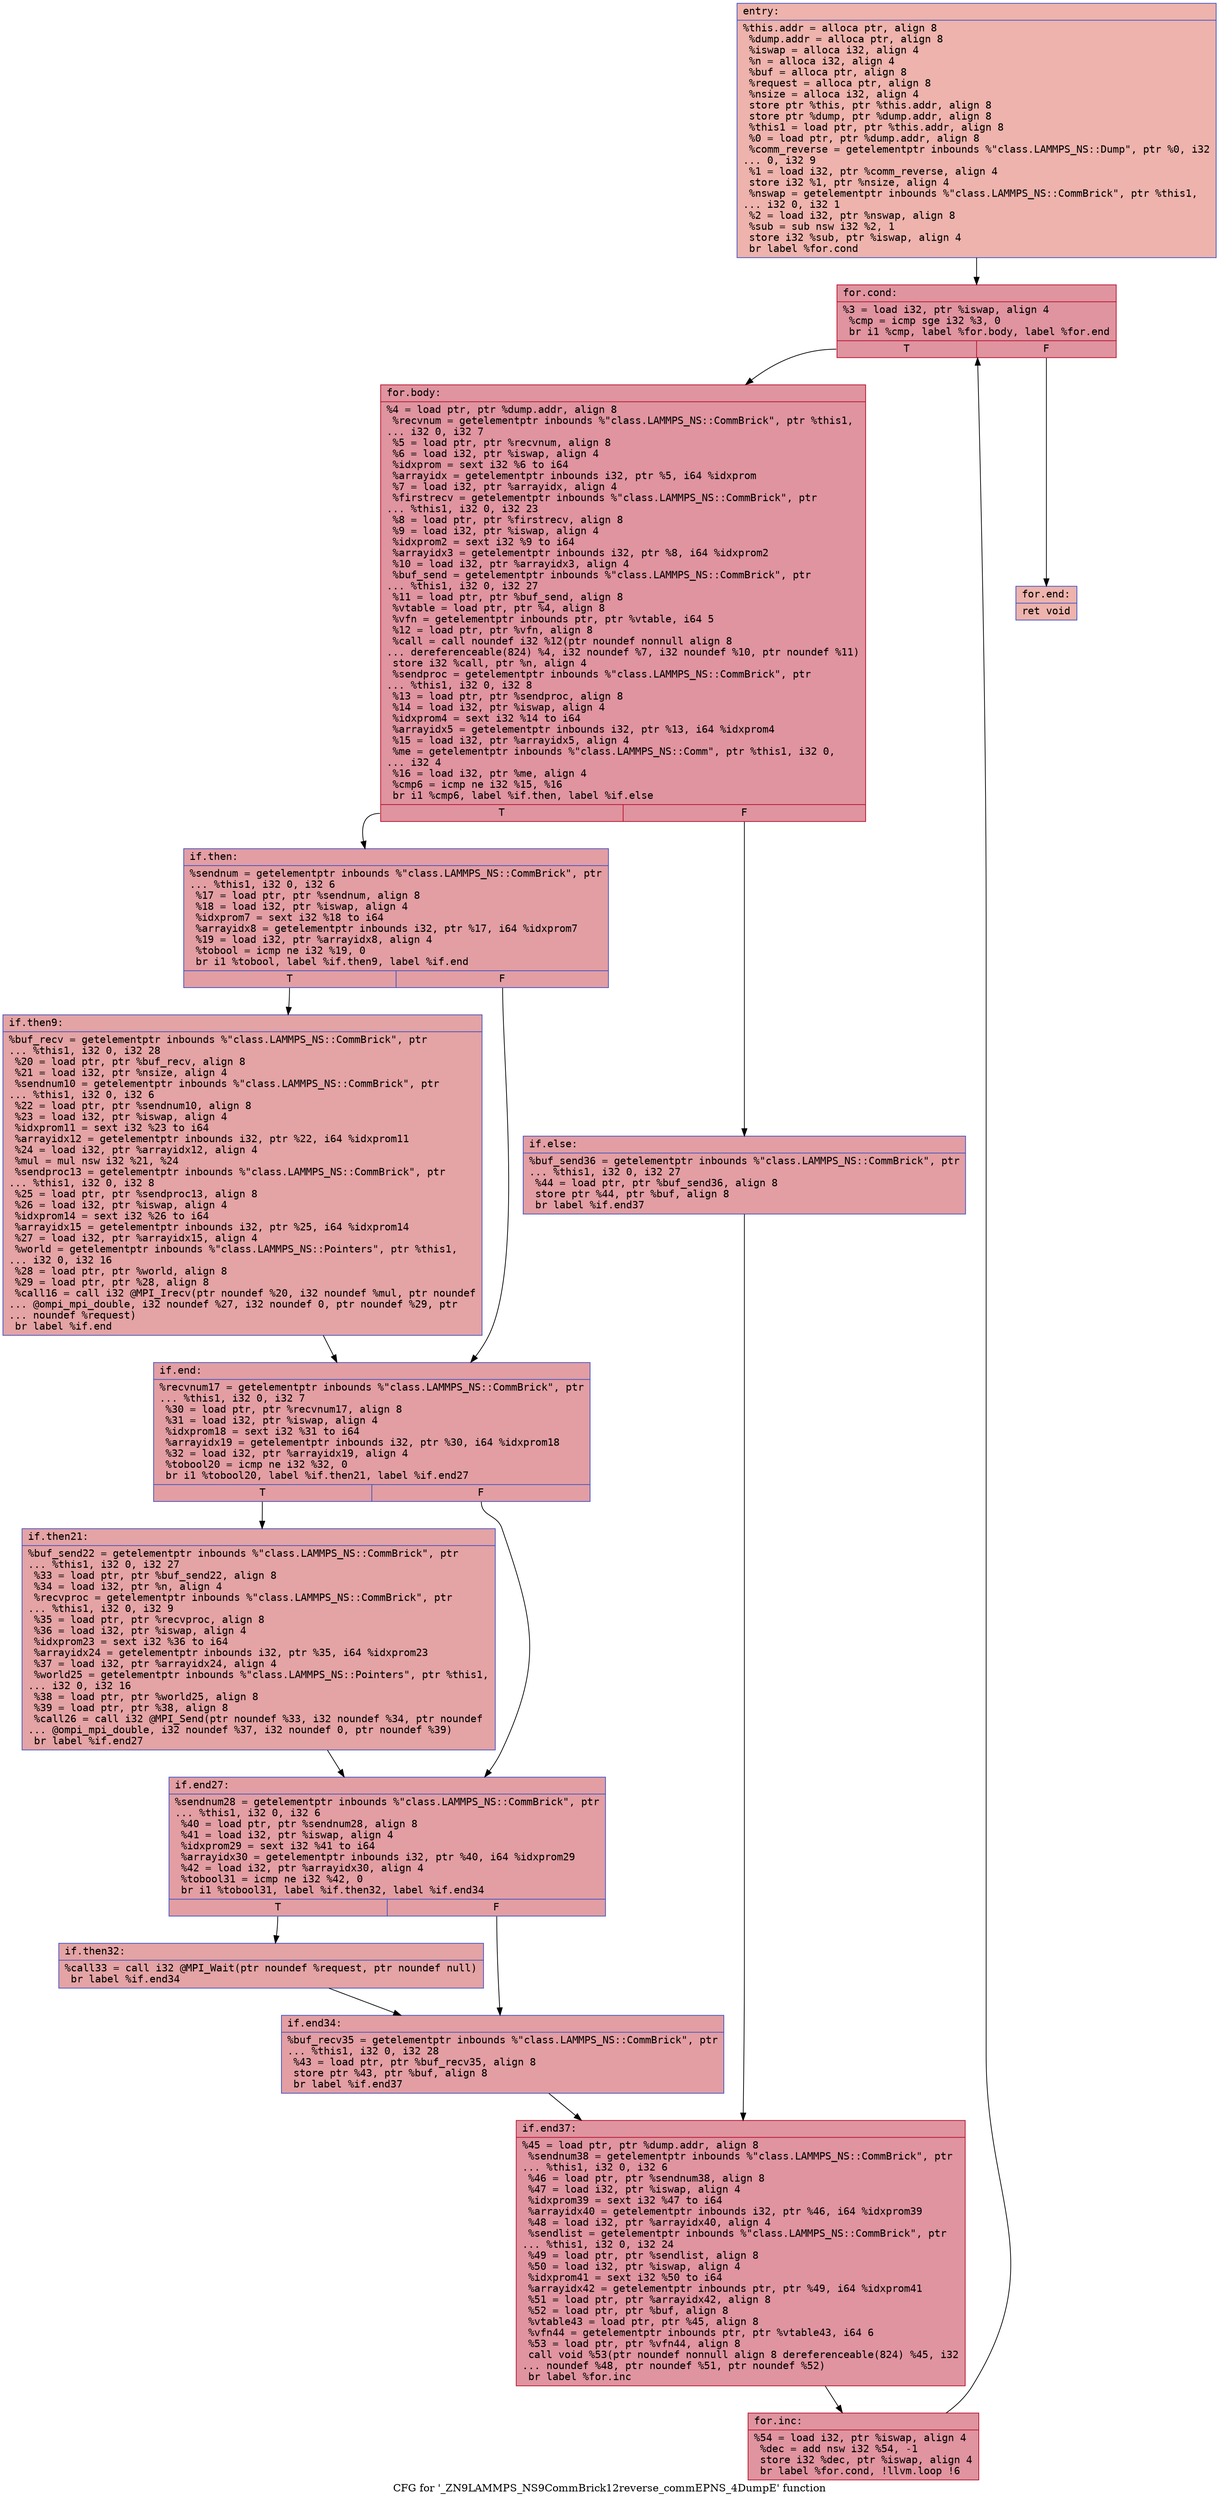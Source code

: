 digraph "CFG for '_ZN9LAMMPS_NS9CommBrick12reverse_commEPNS_4DumpE' function" {
	label="CFG for '_ZN9LAMMPS_NS9CommBrick12reverse_commEPNS_4DumpE' function";

	Node0x561fb30a17d0 [shape=record,color="#3d50c3ff", style=filled, fillcolor="#d6524470" fontname="Courier",label="{entry:\l|  %this.addr = alloca ptr, align 8\l  %dump.addr = alloca ptr, align 8\l  %iswap = alloca i32, align 4\l  %n = alloca i32, align 4\l  %buf = alloca ptr, align 8\l  %request = alloca ptr, align 8\l  %nsize = alloca i32, align 4\l  store ptr %this, ptr %this.addr, align 8\l  store ptr %dump, ptr %dump.addr, align 8\l  %this1 = load ptr, ptr %this.addr, align 8\l  %0 = load ptr, ptr %dump.addr, align 8\l  %comm_reverse = getelementptr inbounds %\"class.LAMMPS_NS::Dump\", ptr %0, i32\l... 0, i32 9\l  %1 = load i32, ptr %comm_reverse, align 4\l  store i32 %1, ptr %nsize, align 4\l  %nswap = getelementptr inbounds %\"class.LAMMPS_NS::CommBrick\", ptr %this1,\l... i32 0, i32 1\l  %2 = load i32, ptr %nswap, align 8\l  %sub = sub nsw i32 %2, 1\l  store i32 %sub, ptr %iswap, align 4\l  br label %for.cond\l}"];
	Node0x561fb30a17d0 -> Node0x561fb30a3ff0[tooltip="entry -> for.cond\nProbability 100.00%" ];
	Node0x561fb30a3ff0 [shape=record,color="#b70d28ff", style=filled, fillcolor="#b70d2870" fontname="Courier",label="{for.cond:\l|  %3 = load i32, ptr %iswap, align 4\l  %cmp = icmp sge i32 %3, 0\l  br i1 %cmp, label %for.body, label %for.end\l|{<s0>T|<s1>F}}"];
	Node0x561fb30a3ff0:s0 -> Node0x561fb30a41e0[tooltip="for.cond -> for.body\nProbability 96.88%" ];
	Node0x561fb30a3ff0:s1 -> Node0x561fb30a4260[tooltip="for.cond -> for.end\nProbability 3.12%" ];
	Node0x561fb30a41e0 [shape=record,color="#b70d28ff", style=filled, fillcolor="#b70d2870" fontname="Courier",label="{for.body:\l|  %4 = load ptr, ptr %dump.addr, align 8\l  %recvnum = getelementptr inbounds %\"class.LAMMPS_NS::CommBrick\", ptr %this1,\l... i32 0, i32 7\l  %5 = load ptr, ptr %recvnum, align 8\l  %6 = load i32, ptr %iswap, align 4\l  %idxprom = sext i32 %6 to i64\l  %arrayidx = getelementptr inbounds i32, ptr %5, i64 %idxprom\l  %7 = load i32, ptr %arrayidx, align 4\l  %firstrecv = getelementptr inbounds %\"class.LAMMPS_NS::CommBrick\", ptr\l... %this1, i32 0, i32 23\l  %8 = load ptr, ptr %firstrecv, align 8\l  %9 = load i32, ptr %iswap, align 4\l  %idxprom2 = sext i32 %9 to i64\l  %arrayidx3 = getelementptr inbounds i32, ptr %8, i64 %idxprom2\l  %10 = load i32, ptr %arrayidx3, align 4\l  %buf_send = getelementptr inbounds %\"class.LAMMPS_NS::CommBrick\", ptr\l... %this1, i32 0, i32 27\l  %11 = load ptr, ptr %buf_send, align 8\l  %vtable = load ptr, ptr %4, align 8\l  %vfn = getelementptr inbounds ptr, ptr %vtable, i64 5\l  %12 = load ptr, ptr %vfn, align 8\l  %call = call noundef i32 %12(ptr noundef nonnull align 8\l... dereferenceable(824) %4, i32 noundef %7, i32 noundef %10, ptr noundef %11)\l  store i32 %call, ptr %n, align 4\l  %sendproc = getelementptr inbounds %\"class.LAMMPS_NS::CommBrick\", ptr\l... %this1, i32 0, i32 8\l  %13 = load ptr, ptr %sendproc, align 8\l  %14 = load i32, ptr %iswap, align 4\l  %idxprom4 = sext i32 %14 to i64\l  %arrayidx5 = getelementptr inbounds i32, ptr %13, i64 %idxprom4\l  %15 = load i32, ptr %arrayidx5, align 4\l  %me = getelementptr inbounds %\"class.LAMMPS_NS::Comm\", ptr %this1, i32 0,\l... i32 4\l  %16 = load i32, ptr %me, align 4\l  %cmp6 = icmp ne i32 %15, %16\l  br i1 %cmp6, label %if.then, label %if.else\l|{<s0>T|<s1>F}}"];
	Node0x561fb30a41e0:s0 -> Node0x561fb30a5870[tooltip="for.body -> if.then\nProbability 50.00%" ];
	Node0x561fb30a41e0:s1 -> Node0x561fb30a58e0[tooltip="for.body -> if.else\nProbability 50.00%" ];
	Node0x561fb30a5870 [shape=record,color="#3d50c3ff", style=filled, fillcolor="#be242e70" fontname="Courier",label="{if.then:\l|  %sendnum = getelementptr inbounds %\"class.LAMMPS_NS::CommBrick\", ptr\l... %this1, i32 0, i32 6\l  %17 = load ptr, ptr %sendnum, align 8\l  %18 = load i32, ptr %iswap, align 4\l  %idxprom7 = sext i32 %18 to i64\l  %arrayidx8 = getelementptr inbounds i32, ptr %17, i64 %idxprom7\l  %19 = load i32, ptr %arrayidx8, align 4\l  %tobool = icmp ne i32 %19, 0\l  br i1 %tobool, label %if.then9, label %if.end\l|{<s0>T|<s1>F}}"];
	Node0x561fb30a5870:s0 -> Node0x561fb30a5e80[tooltip="if.then -> if.then9\nProbability 62.50%" ];
	Node0x561fb30a5870:s1 -> Node0x561fb30a5f00[tooltip="if.then -> if.end\nProbability 37.50%" ];
	Node0x561fb30a5e80 [shape=record,color="#3d50c3ff", style=filled, fillcolor="#c32e3170" fontname="Courier",label="{if.then9:\l|  %buf_recv = getelementptr inbounds %\"class.LAMMPS_NS::CommBrick\", ptr\l... %this1, i32 0, i32 28\l  %20 = load ptr, ptr %buf_recv, align 8\l  %21 = load i32, ptr %nsize, align 4\l  %sendnum10 = getelementptr inbounds %\"class.LAMMPS_NS::CommBrick\", ptr\l... %this1, i32 0, i32 6\l  %22 = load ptr, ptr %sendnum10, align 8\l  %23 = load i32, ptr %iswap, align 4\l  %idxprom11 = sext i32 %23 to i64\l  %arrayidx12 = getelementptr inbounds i32, ptr %22, i64 %idxprom11\l  %24 = load i32, ptr %arrayidx12, align 4\l  %mul = mul nsw i32 %21, %24\l  %sendproc13 = getelementptr inbounds %\"class.LAMMPS_NS::CommBrick\", ptr\l... %this1, i32 0, i32 8\l  %25 = load ptr, ptr %sendproc13, align 8\l  %26 = load i32, ptr %iswap, align 4\l  %idxprom14 = sext i32 %26 to i64\l  %arrayidx15 = getelementptr inbounds i32, ptr %25, i64 %idxprom14\l  %27 = load i32, ptr %arrayidx15, align 4\l  %world = getelementptr inbounds %\"class.LAMMPS_NS::Pointers\", ptr %this1,\l... i32 0, i32 16\l  %28 = load ptr, ptr %world, align 8\l  %29 = load ptr, ptr %28, align 8\l  %call16 = call i32 @MPI_Irecv(ptr noundef %20, i32 noundef %mul, ptr noundef\l... @ompi_mpi_double, i32 noundef %27, i32 noundef 0, ptr noundef %29, ptr\l... noundef %request)\l  br label %if.end\l}"];
	Node0x561fb30a5e80 -> Node0x561fb30a5f00[tooltip="if.then9 -> if.end\nProbability 100.00%" ];
	Node0x561fb30a5f00 [shape=record,color="#3d50c3ff", style=filled, fillcolor="#be242e70" fontname="Courier",label="{if.end:\l|  %recvnum17 = getelementptr inbounds %\"class.LAMMPS_NS::CommBrick\", ptr\l... %this1, i32 0, i32 7\l  %30 = load ptr, ptr %recvnum17, align 8\l  %31 = load i32, ptr %iswap, align 4\l  %idxprom18 = sext i32 %31 to i64\l  %arrayidx19 = getelementptr inbounds i32, ptr %30, i64 %idxprom18\l  %32 = load i32, ptr %arrayidx19, align 4\l  %tobool20 = icmp ne i32 %32, 0\l  br i1 %tobool20, label %if.then21, label %if.end27\l|{<s0>T|<s1>F}}"];
	Node0x561fb30a5f00:s0 -> Node0x561fb30a7660[tooltip="if.end -> if.then21\nProbability 62.50%" ];
	Node0x561fb30a5f00:s1 -> Node0x561fb30a76e0[tooltip="if.end -> if.end27\nProbability 37.50%" ];
	Node0x561fb30a7660 [shape=record,color="#3d50c3ff", style=filled, fillcolor="#c32e3170" fontname="Courier",label="{if.then21:\l|  %buf_send22 = getelementptr inbounds %\"class.LAMMPS_NS::CommBrick\", ptr\l... %this1, i32 0, i32 27\l  %33 = load ptr, ptr %buf_send22, align 8\l  %34 = load i32, ptr %n, align 4\l  %recvproc = getelementptr inbounds %\"class.LAMMPS_NS::CommBrick\", ptr\l... %this1, i32 0, i32 9\l  %35 = load ptr, ptr %recvproc, align 8\l  %36 = load i32, ptr %iswap, align 4\l  %idxprom23 = sext i32 %36 to i64\l  %arrayidx24 = getelementptr inbounds i32, ptr %35, i64 %idxprom23\l  %37 = load i32, ptr %arrayidx24, align 4\l  %world25 = getelementptr inbounds %\"class.LAMMPS_NS::Pointers\", ptr %this1,\l... i32 0, i32 16\l  %38 = load ptr, ptr %world25, align 8\l  %39 = load ptr, ptr %38, align 8\l  %call26 = call i32 @MPI_Send(ptr noundef %33, i32 noundef %34, ptr noundef\l... @ompi_mpi_double, i32 noundef %37, i32 noundef 0, ptr noundef %39)\l  br label %if.end27\l}"];
	Node0x561fb30a7660 -> Node0x561fb30a76e0[tooltip="if.then21 -> if.end27\nProbability 100.00%" ];
	Node0x561fb30a76e0 [shape=record,color="#3d50c3ff", style=filled, fillcolor="#be242e70" fontname="Courier",label="{if.end27:\l|  %sendnum28 = getelementptr inbounds %\"class.LAMMPS_NS::CommBrick\", ptr\l... %this1, i32 0, i32 6\l  %40 = load ptr, ptr %sendnum28, align 8\l  %41 = load i32, ptr %iswap, align 4\l  %idxprom29 = sext i32 %41 to i64\l  %arrayidx30 = getelementptr inbounds i32, ptr %40, i64 %idxprom29\l  %42 = load i32, ptr %arrayidx30, align 4\l  %tobool31 = icmp ne i32 %42, 0\l  br i1 %tobool31, label %if.then32, label %if.end34\l|{<s0>T|<s1>F}}"];
	Node0x561fb30a76e0:s0 -> Node0x561fb30a8680[tooltip="if.end27 -> if.then32\nProbability 62.50%" ];
	Node0x561fb30a76e0:s1 -> Node0x561fb30a8700[tooltip="if.end27 -> if.end34\nProbability 37.50%" ];
	Node0x561fb30a8680 [shape=record,color="#3d50c3ff", style=filled, fillcolor="#c32e3170" fontname="Courier",label="{if.then32:\l|  %call33 = call i32 @MPI_Wait(ptr noundef %request, ptr noundef null)\l  br label %if.end34\l}"];
	Node0x561fb30a8680 -> Node0x561fb30a8700[tooltip="if.then32 -> if.end34\nProbability 100.00%" ];
	Node0x561fb30a8700 [shape=record,color="#3d50c3ff", style=filled, fillcolor="#be242e70" fontname="Courier",label="{if.end34:\l|  %buf_recv35 = getelementptr inbounds %\"class.LAMMPS_NS::CommBrick\", ptr\l... %this1, i32 0, i32 28\l  %43 = load ptr, ptr %buf_recv35, align 8\l  store ptr %43, ptr %buf, align 8\l  br label %if.end37\l}"];
	Node0x561fb30a8700 -> Node0x561fb30a8be0[tooltip="if.end34 -> if.end37\nProbability 100.00%" ];
	Node0x561fb30a58e0 [shape=record,color="#3d50c3ff", style=filled, fillcolor="#be242e70" fontname="Courier",label="{if.else:\l|  %buf_send36 = getelementptr inbounds %\"class.LAMMPS_NS::CommBrick\", ptr\l... %this1, i32 0, i32 27\l  %44 = load ptr, ptr %buf_send36, align 8\l  store ptr %44, ptr %buf, align 8\l  br label %if.end37\l}"];
	Node0x561fb30a58e0 -> Node0x561fb30a8be0[tooltip="if.else -> if.end37\nProbability 100.00%" ];
	Node0x561fb30a8be0 [shape=record,color="#b70d28ff", style=filled, fillcolor="#b70d2870" fontname="Courier",label="{if.end37:\l|  %45 = load ptr, ptr %dump.addr, align 8\l  %sendnum38 = getelementptr inbounds %\"class.LAMMPS_NS::CommBrick\", ptr\l... %this1, i32 0, i32 6\l  %46 = load ptr, ptr %sendnum38, align 8\l  %47 = load i32, ptr %iswap, align 4\l  %idxprom39 = sext i32 %47 to i64\l  %arrayidx40 = getelementptr inbounds i32, ptr %46, i64 %idxprom39\l  %48 = load i32, ptr %arrayidx40, align 4\l  %sendlist = getelementptr inbounds %\"class.LAMMPS_NS::CommBrick\", ptr\l... %this1, i32 0, i32 24\l  %49 = load ptr, ptr %sendlist, align 8\l  %50 = load i32, ptr %iswap, align 4\l  %idxprom41 = sext i32 %50 to i64\l  %arrayidx42 = getelementptr inbounds ptr, ptr %49, i64 %idxprom41\l  %51 = load ptr, ptr %arrayidx42, align 8\l  %52 = load ptr, ptr %buf, align 8\l  %vtable43 = load ptr, ptr %45, align 8\l  %vfn44 = getelementptr inbounds ptr, ptr %vtable43, i64 6\l  %53 = load ptr, ptr %vfn44, align 8\l  call void %53(ptr noundef nonnull align 8 dereferenceable(824) %45, i32\l... noundef %48, ptr noundef %51, ptr noundef %52)\l  br label %for.inc\l}"];
	Node0x561fb30a8be0 -> Node0x561fb30aa3e0[tooltip="if.end37 -> for.inc\nProbability 100.00%" ];
	Node0x561fb30aa3e0 [shape=record,color="#b70d28ff", style=filled, fillcolor="#b70d2870" fontname="Courier",label="{for.inc:\l|  %54 = load i32, ptr %iswap, align 4\l  %dec = add nsw i32 %54, -1\l  store i32 %dec, ptr %iswap, align 4\l  br label %for.cond, !llvm.loop !6\l}"];
	Node0x561fb30aa3e0 -> Node0x561fb30a3ff0[tooltip="for.inc -> for.cond\nProbability 100.00%" ];
	Node0x561fb30a4260 [shape=record,color="#3d50c3ff", style=filled, fillcolor="#d6524470" fontname="Courier",label="{for.end:\l|  ret void\l}"];
}
